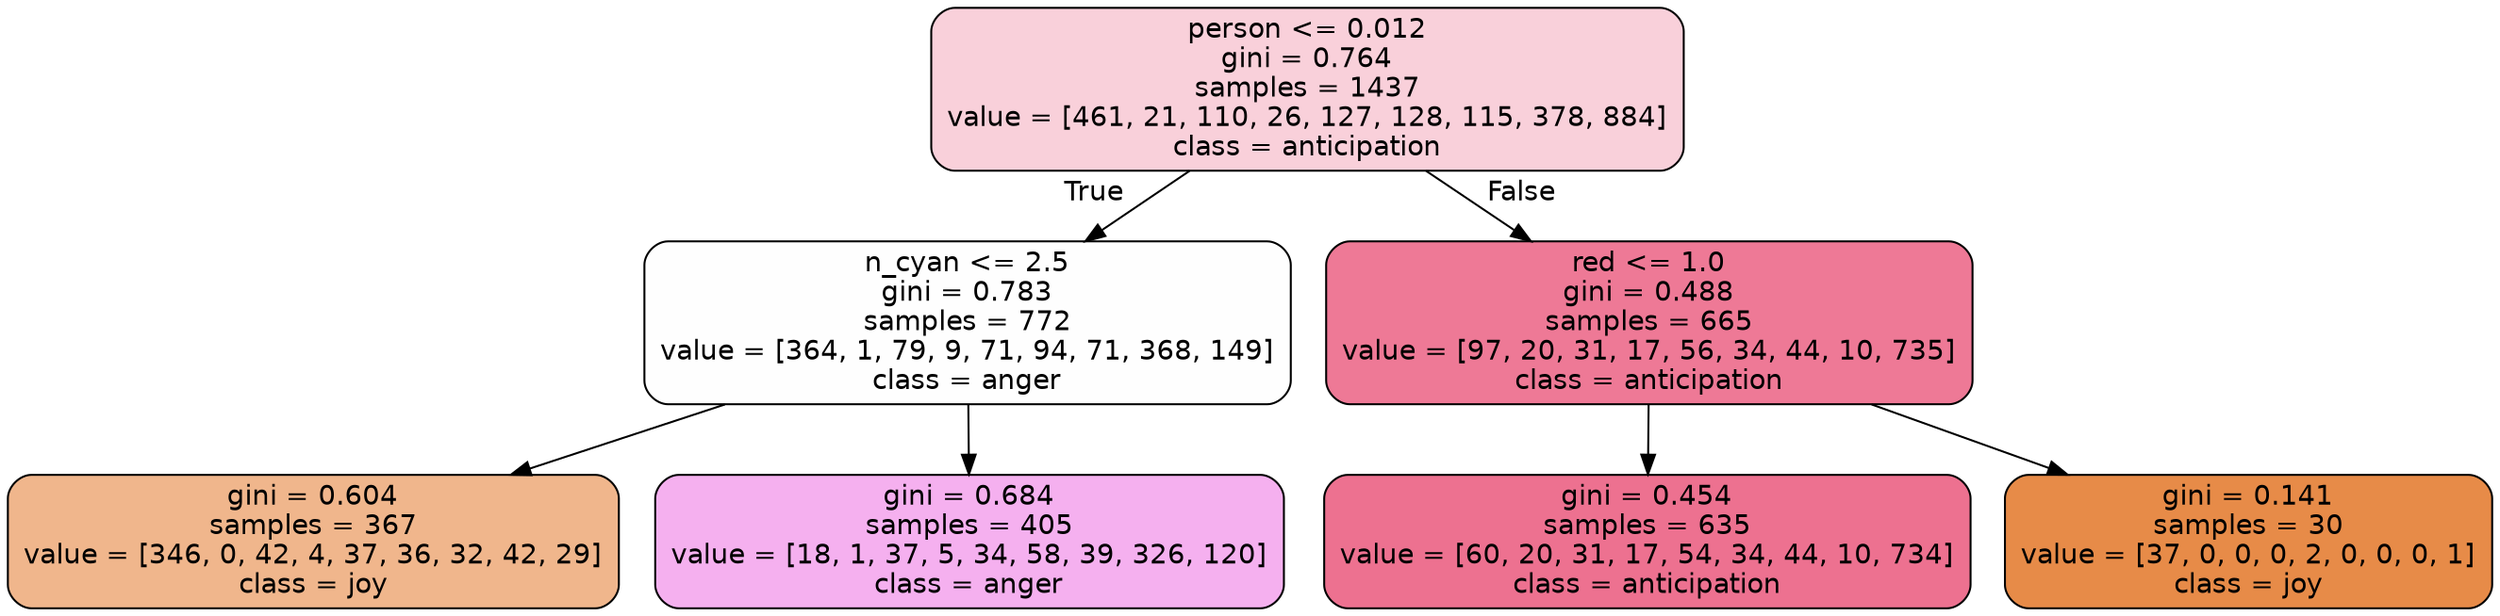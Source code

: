 digraph Tree {
node [shape=box, style="filled, rounded", color="black", fontname=helvetica] ;
edge [fontname=helvetica] ;
0 [label="person <= 0.012\ngini = 0.764\nsamples = 1437\nvalue = [461, 21, 110, 26, 127, 128, 115, 378, 884]\nclass = anticipation", fillcolor="#e539643c"] ;
1 [label="n_cyan <= 2.5\ngini = 0.783\nsamples = 772\nvalue = [364, 1, 79, 9, 71, 94, 71, 368, 149]\nclass = anger", fillcolor="#e539d701"] ;
0 -> 1 [labeldistance=2.5, labelangle=45, headlabel="True"] ;
2 [label="gini = 0.604\nsamples = 367\nvalue = [346, 0, 42, 4, 37, 36, 32, 42, 29]\nclass = joy", fillcolor="#e5813993"] ;
1 -> 2 ;
3 [label="gini = 0.684\nsamples = 405\nvalue = [18, 1, 37, 5, 34, 58, 39, 326, 120]\nclass = anger", fillcolor="#e539d765"] ;
1 -> 3 ;
4 [label="red <= 1.0\ngini = 0.488\nsamples = 665\nvalue = [97, 20, 31, 17, 56, 34, 44, 10, 735]\nclass = anticipation", fillcolor="#e53964ac"] ;
0 -> 4 [labeldistance=2.5, labelangle=-45, headlabel="False"] ;
5 [label="gini = 0.454\nsamples = 635\nvalue = [60, 20, 31, 17, 54, 34, 44, 10, 734]\nclass = anticipation", fillcolor="#e53964b6"] ;
4 -> 5 ;
6 [label="gini = 0.141\nsamples = 30\nvalue = [37, 0, 0, 0, 2, 0, 0, 0, 1]\nclass = joy", fillcolor="#e58139eb"] ;
4 -> 6 ;
}